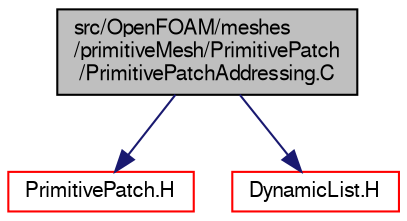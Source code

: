 digraph "src/OpenFOAM/meshes/primitiveMesh/PrimitivePatch/PrimitivePatchAddressing.C"
{
  bgcolor="transparent";
  edge [fontname="FreeSans",fontsize="10",labelfontname="FreeSans",labelfontsize="10"];
  node [fontname="FreeSans",fontsize="10",shape=record];
  Node0 [label="src/OpenFOAM/meshes\l/primitiveMesh/PrimitivePatch\l/PrimitivePatchAddressing.C",height=0.2,width=0.4,color="black", fillcolor="grey75", style="filled", fontcolor="black"];
  Node0 -> Node1 [color="midnightblue",fontsize="10",style="solid",fontname="FreeSans"];
  Node1 [label="PrimitivePatch.H",height=0.2,width=0.4,color="red",URL="$a11951.html"];
  Node0 -> Node85 [color="midnightblue",fontsize="10",style="solid",fontname="FreeSans"];
  Node85 [label="DynamicList.H",height=0.2,width=0.4,color="red",URL="$a08633.html"];
}
